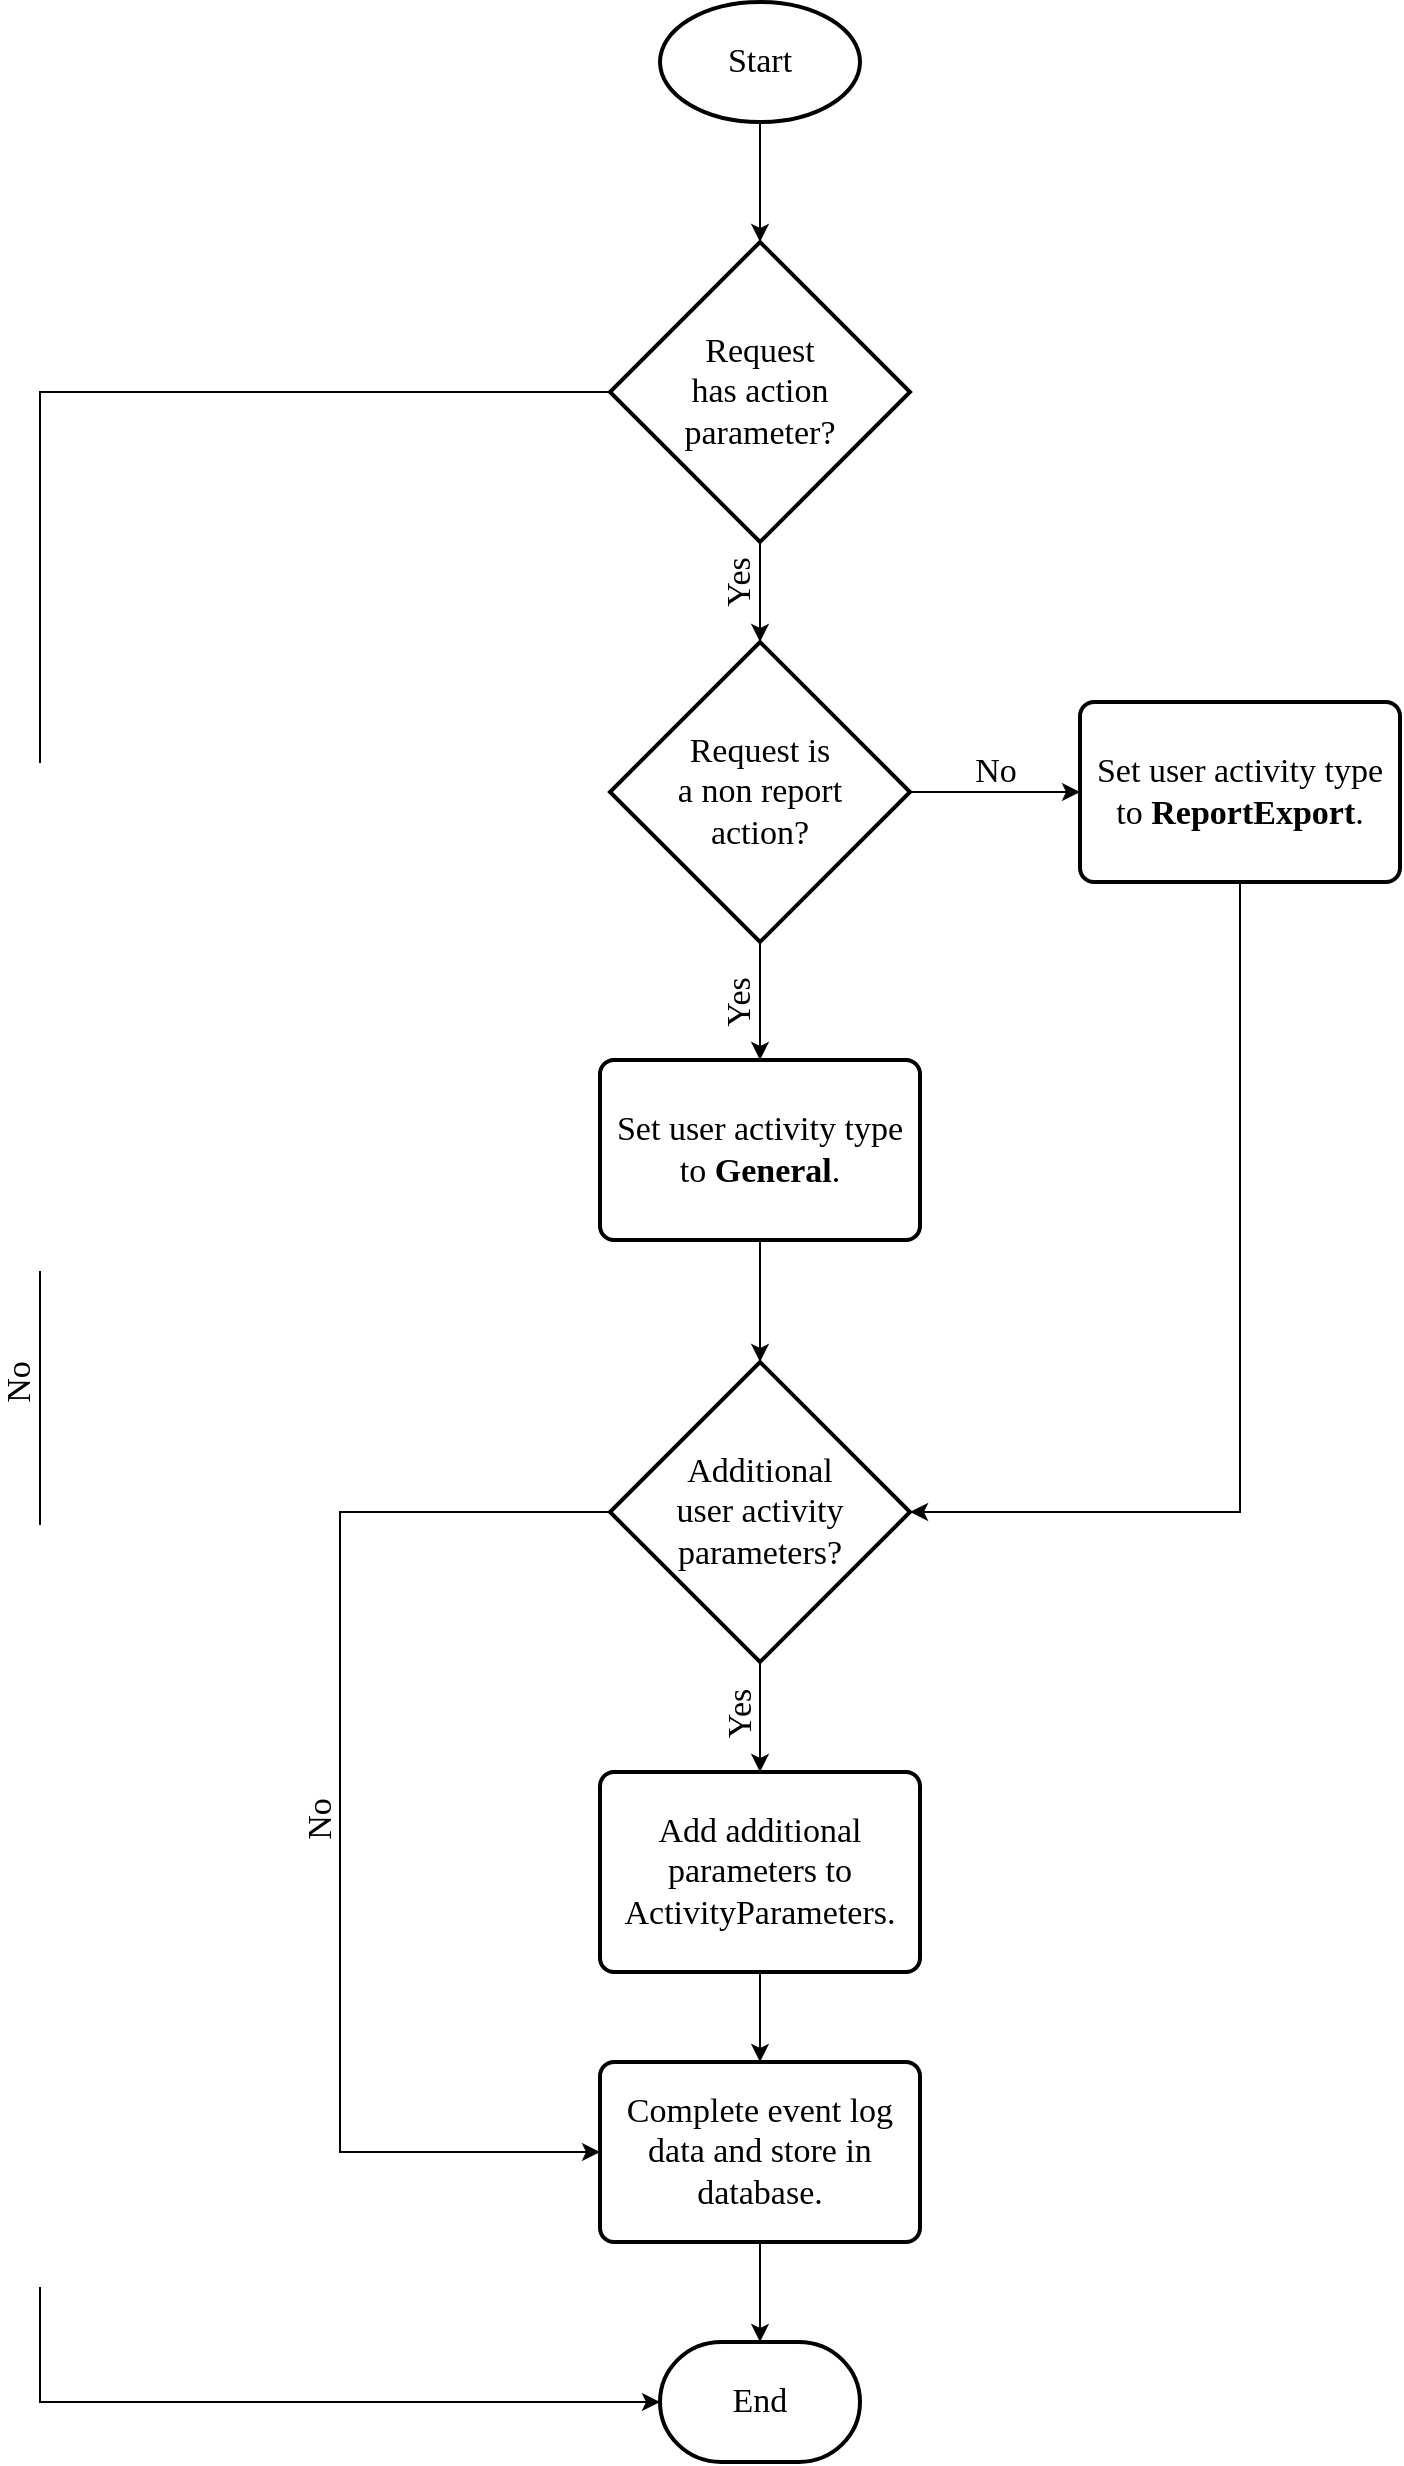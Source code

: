 <mxfile version="20.3.0" type="device"><diagram id="aup2Fgcph3yYs3ryoIUO" name="Page-1"><mxGraphModel dx="1422" dy="865" grid="1" gridSize="10" guides="1" tooltips="1" connect="1" arrows="1" fold="1" page="1" pageScale="1" pageWidth="850" pageHeight="1100" math="0" shadow="0"><root><mxCell id="0"/><mxCell id="1" parent="0"/><mxCell id="-E-NBBlXDqO9fobENhKo-63" style="edgeStyle=orthogonalEdgeStyle;rounded=0;orthogonalLoop=1;jettySize=auto;html=1;exitX=0.5;exitY=1;exitDx=0;exitDy=0;exitPerimeter=0;entryX=0.5;entryY=0;entryDx=0;entryDy=0;entryPerimeter=0;fontFamily=Times New Roman;fontSize=17;" parent="1" source="-E-NBBlXDqO9fobENhKo-4" target="-E-NBBlXDqO9fobENhKo-62" edge="1"><mxGeometry relative="1" as="geometry"/></mxCell><mxCell id="-E-NBBlXDqO9fobENhKo-4" value="Start" style="strokeWidth=2;html=1;shape=mxgraph.flowchart.start_1;whiteSpace=wrap;fontFamily=Times New Roman;fillColor=none;fontSize=17;" parent="1" vertex="1"><mxGeometry x="350" y="20" width="100" height="60" as="geometry"/></mxCell><mxCell id="-E-NBBlXDqO9fobENhKo-13" style="edgeStyle=orthogonalEdgeStyle;rounded=0;orthogonalLoop=1;jettySize=auto;html=1;exitX=0.5;exitY=1;exitDx=0;exitDy=0;exitPerimeter=0;entryX=0.5;entryY=0;entryDx=0;entryDy=0;fontFamily=Times New Roman;fontSize=17;" parent="1" source="-E-NBBlXDqO9fobENhKo-7" target="-E-NBBlXDqO9fobENhKo-72" edge="1"><mxGeometry relative="1" as="geometry"><mxPoint x="400.176" y="550.412" as="targetPoint"/></mxGeometry></mxCell><mxCell id="1yLVbDwUD7oMZn_J-KUj-1" style="edgeStyle=orthogonalEdgeStyle;rounded=0;orthogonalLoop=1;jettySize=auto;html=1;exitX=1;exitY=0.5;exitDx=0;exitDy=0;exitPerimeter=0;entryX=0;entryY=0.5;entryDx=0;entryDy=0;" parent="1" source="-E-NBBlXDqO9fobENhKo-7" target="-E-NBBlXDqO9fobENhKo-84" edge="1"><mxGeometry relative="1" as="geometry"/></mxCell><mxCell id="-E-NBBlXDqO9fobENhKo-7" value="Request is&lt;br&gt;a&amp;nbsp;non report &lt;br&gt;action?" style="strokeWidth=2;html=1;shape=mxgraph.flowchart.decision;whiteSpace=wrap;fontFamily=Times New Roman;fillColor=none;fontSize=17;" parent="1" vertex="1"><mxGeometry x="325" y="340" width="150" height="150" as="geometry"/></mxCell><mxCell id="-E-NBBlXDqO9fobENhKo-24" value="Yes" style="text;html=1;strokeColor=none;fillColor=none;align=center;verticalAlign=middle;whiteSpace=wrap;rounded=0;fontFamily=Times New Roman;rotation=-90;fontSize=17;" parent="1" vertex="1"><mxGeometry x="370" y="510" width="40" height="20" as="geometry"/></mxCell><mxCell id="-E-NBBlXDqO9fobENhKo-55" value="No" style="text;html=1;strokeColor=none;fillColor=none;align=center;verticalAlign=middle;whiteSpace=wrap;rounded=0;fontFamily=Times New Roman;rotation=-90;fontSize=17;" parent="1" vertex="1"><mxGeometry x="10" y="700" width="40" height="20" as="geometry"/></mxCell><mxCell id="-E-NBBlXDqO9fobENhKo-64" style="edgeStyle=orthogonalEdgeStyle;rounded=0;orthogonalLoop=1;jettySize=auto;html=1;exitX=0.5;exitY=1;exitDx=0;exitDy=0;exitPerimeter=0;entryX=0.5;entryY=0;entryDx=0;entryDy=0;entryPerimeter=0;fontFamily=Times New Roman;fontSize=17;" parent="1" source="-E-NBBlXDqO9fobENhKo-62" target="-E-NBBlXDqO9fobENhKo-7" edge="1"><mxGeometry relative="1" as="geometry"/></mxCell><mxCell id="-E-NBBlXDqO9fobENhKo-94" style="edgeStyle=orthogonalEdgeStyle;rounded=0;orthogonalLoop=1;jettySize=auto;html=1;exitX=0;exitY=0.5;exitDx=0;exitDy=0;exitPerimeter=0;entryX=0;entryY=0.5;entryDx=0;entryDy=0;entryPerimeter=0;fontFamily=Times New Roman;fontSize=17;" parent="1" source="-E-NBBlXDqO9fobENhKo-62" target="-E-NBBlXDqO9fobENhKo-68" edge="1"><mxGeometry relative="1" as="geometry"><Array as="points"><mxPoint x="40" y="215"/><mxPoint x="40" y="1220"/></Array></mxGeometry></mxCell><mxCell id="-E-NBBlXDqO9fobENhKo-62" value="Request &lt;br&gt;has action parameter?" style="strokeWidth=2;html=1;shape=mxgraph.flowchart.decision;whiteSpace=wrap;fontFamily=Times New Roman;fillColor=none;fontSize=17;" parent="1" vertex="1"><mxGeometry x="325" y="140" width="150" height="150" as="geometry"/></mxCell><mxCell id="-E-NBBlXDqO9fobENhKo-92" style="edgeStyle=orthogonalEdgeStyle;rounded=0;orthogonalLoop=1;jettySize=auto;html=1;exitX=0.5;exitY=1;exitDx=0;exitDy=0;fontFamily=Times New Roman;fontSize=17;" parent="1" source="-E-NBBlXDqO9fobENhKo-67" target="-E-NBBlXDqO9fobENhKo-68" edge="1"><mxGeometry relative="1" as="geometry"/></mxCell><mxCell id="-E-NBBlXDqO9fobENhKo-67" value="Complete event log data and store in database." style="rounded=1;whiteSpace=wrap;html=1;absoluteArcSize=1;arcSize=14;strokeWidth=2;fontFamily=Times New Roman;fillColor=none;fontSize=17;" parent="1" vertex="1"><mxGeometry x="320" y="1050" width="160" height="90" as="geometry"/></mxCell><mxCell id="-E-NBBlXDqO9fobENhKo-68" value="End" style="strokeWidth=2;html=1;shape=mxgraph.flowchart.terminator;whiteSpace=wrap;fillColor=none;fontFamily=Times New Roman;fontSize=17;" parent="1" vertex="1"><mxGeometry x="350" y="1190" width="100" height="60" as="geometry"/></mxCell><mxCell id="-E-NBBlXDqO9fobENhKo-70" value="No" style="text;html=1;strokeColor=none;fillColor=none;align=center;verticalAlign=middle;whiteSpace=wrap;rounded=0;fontFamily=Times New Roman;rotation=0;fontSize=17;" parent="1" vertex="1"><mxGeometry x="497.5" y="395" width="40" height="20" as="geometry"/></mxCell><mxCell id="1yLVbDwUD7oMZn_J-KUj-3" style="edgeStyle=orthogonalEdgeStyle;rounded=0;orthogonalLoop=1;jettySize=auto;html=1;exitX=0.5;exitY=1;exitDx=0;exitDy=0;entryX=0.5;entryY=0;entryDx=0;entryDy=0;entryPerimeter=0;" parent="1" source="-E-NBBlXDqO9fobENhKo-72" target="-E-NBBlXDqO9fobENhKo-74" edge="1"><mxGeometry relative="1" as="geometry"/></mxCell><mxCell id="-E-NBBlXDqO9fobENhKo-72" value="Set user activity type to &lt;b&gt;General&lt;/b&gt;." style="rounded=1;whiteSpace=wrap;html=1;absoluteArcSize=1;arcSize=14;strokeWidth=2;fontFamily=Times New Roman;fillColor=none;fontSize=17;" parent="1" vertex="1"><mxGeometry x="320" y="549" width="160" height="90" as="geometry"/></mxCell><mxCell id="-E-NBBlXDqO9fobENhKo-96" style="edgeStyle=orthogonalEdgeStyle;rounded=0;orthogonalLoop=1;jettySize=auto;html=1;exitX=0;exitY=0.5;exitDx=0;exitDy=0;exitPerimeter=0;entryX=0;entryY=0.5;entryDx=0;entryDy=0;fontFamily=Times New Roman;fontSize=17;" parent="1" source="-E-NBBlXDqO9fobENhKo-74" target="-E-NBBlXDqO9fobENhKo-67" edge="1"><mxGeometry relative="1" as="geometry"><Array as="points"><mxPoint x="190" y="775"/><mxPoint x="190" y="1095"/></Array></mxGeometry></mxCell><mxCell id="-E-NBBlXDqO9fobENhKo-99" style="edgeStyle=orthogonalEdgeStyle;rounded=0;orthogonalLoop=1;jettySize=auto;html=1;exitX=0.5;exitY=1;exitDx=0;exitDy=0;exitPerimeter=0;fontFamily=Times New Roman;fontSize=17;" parent="1" source="-E-NBBlXDqO9fobENhKo-74" target="-E-NBBlXDqO9fobENhKo-88" edge="1"><mxGeometry relative="1" as="geometry"/></mxCell><mxCell id="-E-NBBlXDqO9fobENhKo-74" value="Additional &lt;br&gt;user activity &lt;br&gt;parameters?" style="strokeWidth=2;html=1;shape=mxgraph.flowchart.decision;whiteSpace=wrap;fontFamily=Times New Roman;fillColor=none;fontSize=17;" parent="1" vertex="1"><mxGeometry x="325" y="700" width="150" height="150" as="geometry"/></mxCell><mxCell id="1yLVbDwUD7oMZn_J-KUj-2" style="edgeStyle=orthogonalEdgeStyle;rounded=0;orthogonalLoop=1;jettySize=auto;html=1;exitX=0.5;exitY=1;exitDx=0;exitDy=0;entryX=1;entryY=0.5;entryDx=0;entryDy=0;entryPerimeter=0;" parent="1" source="-E-NBBlXDqO9fobENhKo-84" target="-E-NBBlXDqO9fobENhKo-74" edge="1"><mxGeometry relative="1" as="geometry"/></mxCell><mxCell id="-E-NBBlXDqO9fobENhKo-84" value="Set user activity type to &lt;b&gt;ReportExport&lt;/b&gt;." style="rounded=1;whiteSpace=wrap;html=1;absoluteArcSize=1;arcSize=14;strokeWidth=2;fontFamily=Times New Roman;fillColor=none;fontSize=17;" parent="1" vertex="1"><mxGeometry x="560" y="370" width="160" height="90" as="geometry"/></mxCell><mxCell id="-E-NBBlXDqO9fobENhKo-91" style="edgeStyle=orthogonalEdgeStyle;rounded=0;orthogonalLoop=1;jettySize=auto;html=1;exitX=0.5;exitY=1;exitDx=0;exitDy=0;entryX=0.5;entryY=0;entryDx=0;entryDy=0;fontFamily=Times New Roman;fontSize=17;" parent="1" source="-E-NBBlXDqO9fobENhKo-88" target="-E-NBBlXDqO9fobENhKo-67" edge="1"><mxGeometry relative="1" as="geometry"/></mxCell><mxCell id="-E-NBBlXDqO9fobENhKo-88" value="Add additional parameters to ActivityParameters." style="rounded=1;whiteSpace=wrap;html=1;absoluteArcSize=1;arcSize=14;strokeWidth=2;fontFamily=Times New Roman;fillColor=none;fontSize=17;" parent="1" vertex="1"><mxGeometry x="320" y="905" width="160" height="100" as="geometry"/></mxCell><mxCell id="-E-NBBlXDqO9fobENhKo-95" value="Yes" style="text;html=1;strokeColor=none;fillColor=none;align=center;verticalAlign=middle;whiteSpace=wrap;rounded=0;fontFamily=Times New Roman;rotation=-90;fontSize=17;" parent="1" vertex="1"><mxGeometry x="370" y="300" width="40" height="20" as="geometry"/></mxCell><mxCell id="-E-NBBlXDqO9fobENhKo-97" value="Yes" style="text;html=1;strokeColor=none;fillColor=none;align=center;verticalAlign=middle;whiteSpace=wrap;rounded=0;fontFamily=Times New Roman;rotation=-90;fontSize=17;" parent="1" vertex="1"><mxGeometry x="370" y="865.206" width="40" height="21" as="geometry"/></mxCell><mxCell id="-E-NBBlXDqO9fobENhKo-100" value="No" style="text;html=1;strokeColor=none;fillColor=none;align=center;verticalAlign=middle;whiteSpace=wrap;rounded=0;fontFamily=Times New Roman;rotation=-90;fontSize=17;" parent="1" vertex="1"><mxGeometry x="160" y="918.529" width="40" height="20" as="geometry"/></mxCell></root></mxGraphModel></diagram></mxfile>